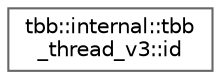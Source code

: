 digraph "类继承关系图"
{
 // LATEX_PDF_SIZE
  bgcolor="transparent";
  edge [fontname=Helvetica,fontsize=10,labelfontname=Helvetica,labelfontsize=10];
  node [fontname=Helvetica,fontsize=10,shape=box,height=0.2,width=0.4];
  rankdir="LR";
  Node0 [id="Node000000",label="tbb::internal::tbb\l_thread_v3::id",height=0.2,width=0.4,color="grey40", fillcolor="white", style="filled",URL="$classtbb_1_1internal_1_1tbb__thread__v3_1_1id.html",tooltip=" "];
}
